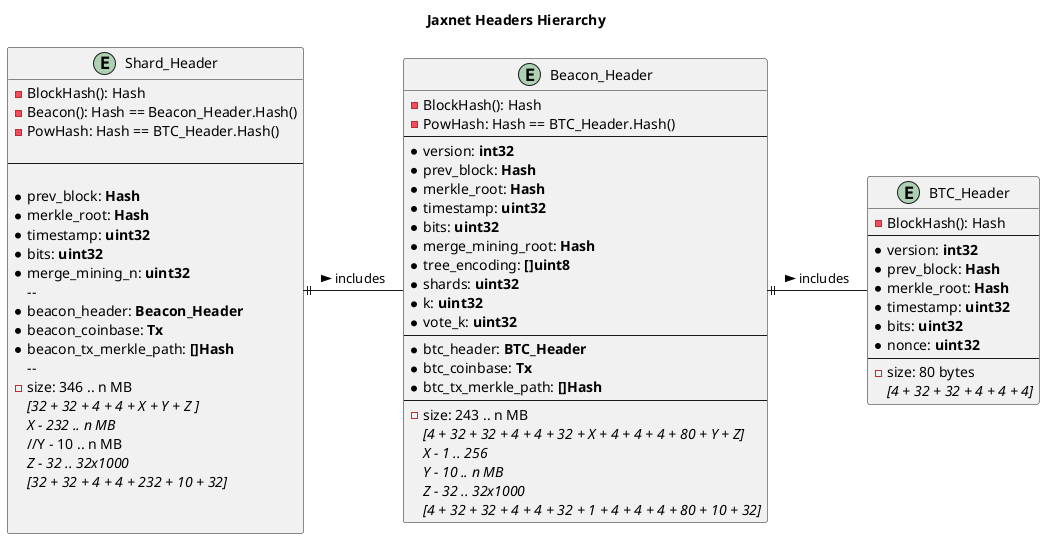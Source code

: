 @startuml
title Jaxnet Headers Hierarchy

'left to right direction

entity BTC_Header {
  - BlockHash(): Hash
  ---
  * version: **int32**
  * prev_block: **Hash**
  * merkle_root: **Hash**
  * timestamp: **uint32**
  * bits: **uint32**
  * nonce: **uint32**
  --
  - size: 80 bytes
  //[4 + 32 + 32 + 4 + 4 + 4]//
}


entity Beacon_Header {
  - BlockHash(): Hash
  - PowHash: Hash == BTC_Header.Hash()
  --
  * version: **int32**
  * prev_block: **Hash**
  * merkle_root: **Hash**
  * timestamp: **uint32**
  * bits: **uint32**
  * merge_mining_root: **Hash**
  * tree_encoding: **[]uint8**
  * shards: **uint32**
  * k: **uint32**
  * vote_k: **uint32**
  --
  * btc_header: **BTC_Header**
  * btc_coinbase: **Tx**
  * btc_tx_merkle_path: **[]Hash**
  --
  - size: 243 .. n MB
   //[4 + 32 + 32 + 4 + 4 + 32 + X + 4 + 4 + 4 + 80 + Y + Z]//
   //X - 1 .. 256//
   //Y - 10 .. n MB//
   //Z - 32 .. 32x1000//
   //[4 + 32 + 32 + 4 + 4 + 32 + 1 + 4 + 4 + 4 + 80 + 10 + 32]//
}

entity Shard_Header {
 - BlockHash(): Hash
 - Beacon(): Hash == Beacon_Header.Hash()
 - PowHash: Hash == BTC_Header.Hash()

 --

  * prev_block: **Hash**
  * merkle_root: **Hash**
  * timestamp: **uint32**
  * bits: **uint32**
  * merge_mining_n: **uint32**
  --
  * beacon_header: **Beacon_Header**
  * beacon_coinbase: **Tx**
  * beacon_tx_merkle_path: **[]Hash**
  --
  - size: 346 .. n MB
   //[32 + 32 + 4 + 4 + X + Y + Z ]//
   //X - 232 .. n MB//
   //Y - 10 .. n MB
   //Z - 32 .. 32x1000//
   //[32 + 32 + 4 + 4 + 232 + 10 + 32]//


}

Beacon_Header ||- BTC_Header : > includes
Shard_Header ||- Beacon_Header : > includes


'BTC_Block ||- BTC_Header : > includes
'Beacon_Block ||- Beacon_Header : > includes
'Shard_Block ||- Shard_Header : > includes

@enduml
